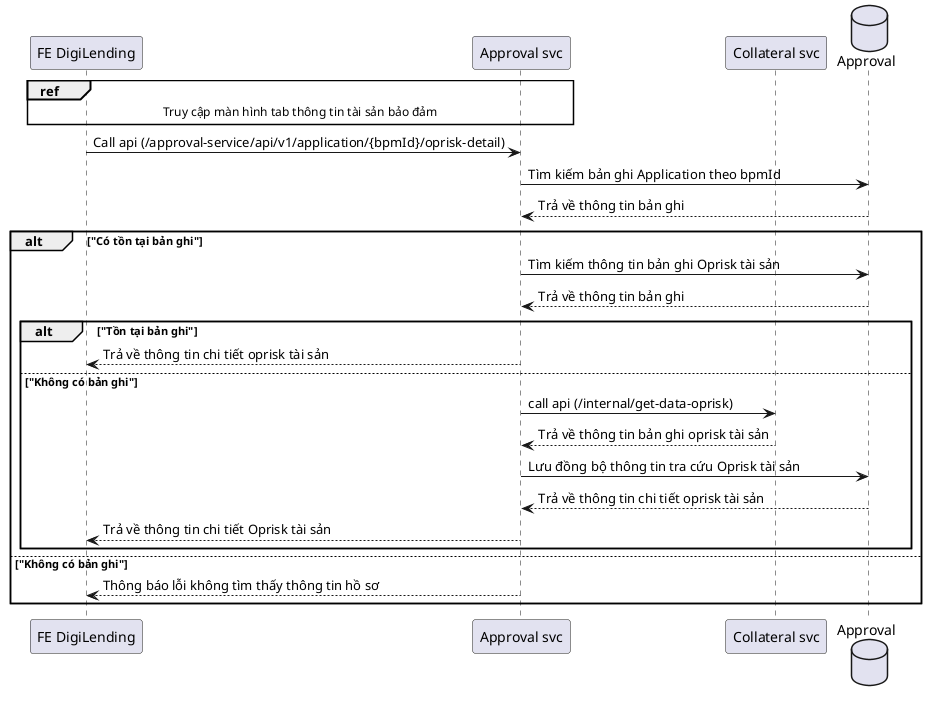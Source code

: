 @startuml

participant "FE DigiLending" as FE
participant "Approval svc" as ApprovalService
participant "Collateral svc" as CollateralService
database "Approval" as ApprovalDB

ref over FE, ApprovalService
    Truy cập màn hình tab thông tin tài sản bảo đảm
end
FE -> ApprovalService: Call api (/approval-service/api/v1/application/{bpmId}/oprisk-detail)
ApprovalService -> ApprovalDB: Tìm kiếm bản ghi Application theo bpmId
ApprovalDB --> ApprovalService: Trả về thông tin bản ghi

alt "Có tồn tại bản ghi"
  ApprovalService -> ApprovalDB: Tìm kiếm thông tin bản ghi Oprisk tài sản
  ApprovalDB --> ApprovalService: Trả về thông tin bản ghi

  alt "Tồn tại bản ghi"
  ApprovalService --> FE: Trả về thông tin chi tiết oprisk tài sản
  else "Không có bản ghi"
  ApprovalService -> CollateralService: call api (/internal/get-data-oprisk)
  CollateralService --> ApprovalService: Trả về thông tin bản ghi oprisk tài sản
  ApprovalService -> ApprovalDB: Lưu đồng bộ thông tin tra cứu Oprisk tài sản
  ApprovalDB --> ApprovalService: Trả về thông tin chi tiết oprisk tài sản
  ApprovalService --> FE: Trả về thông tin chi tiết Oprisk tài sản

  end
else "Không có bản ghi"
  ApprovalService --> FE: Thông báo lỗi không tìm thấy thông tin hồ sơ
end

@enduml
